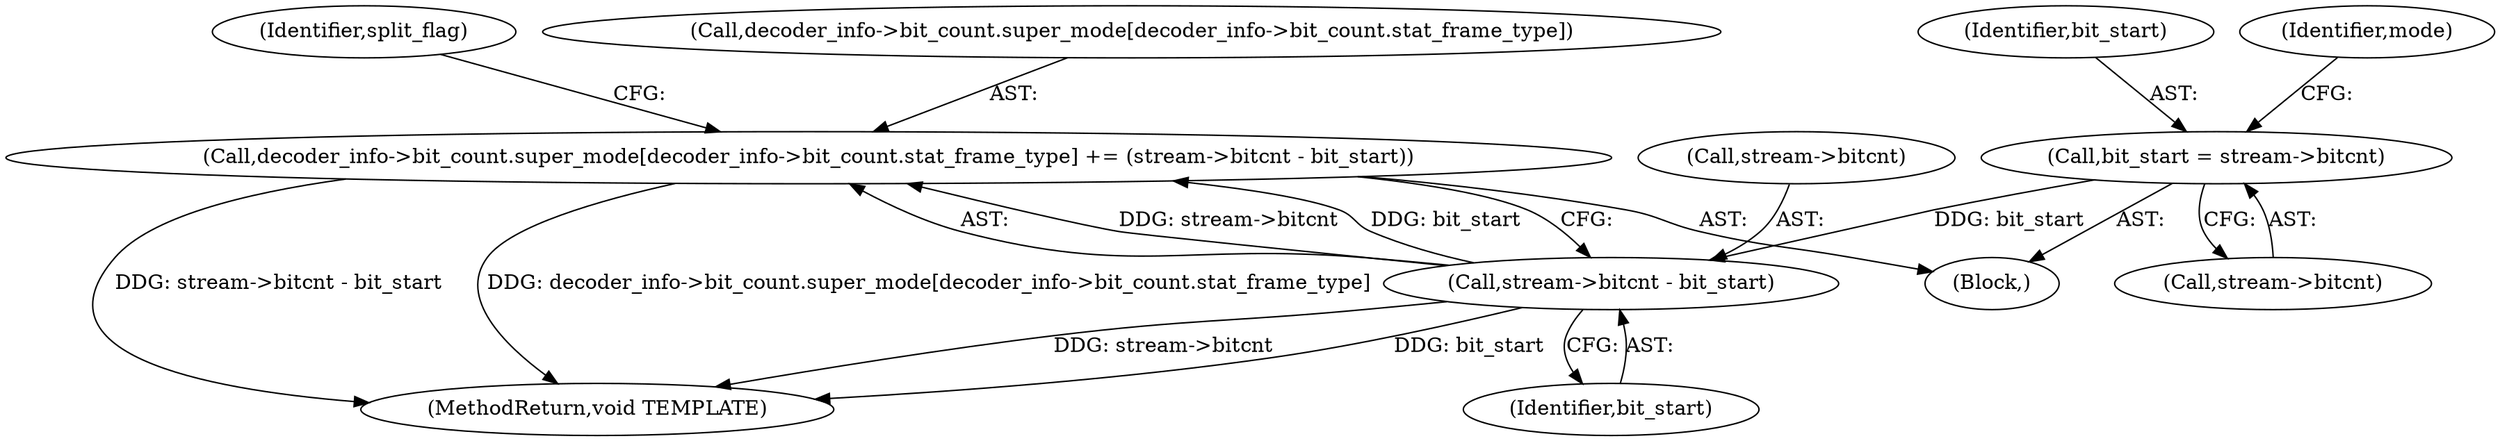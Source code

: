 digraph "0_thor_18de8f9f0762c3a542b1122589edb8af859d9813@array" {
"1000272" [label="(Call,decoder_info->bit_count.super_mode[decoder_info->bit_count.stat_frame_type] += (stream->bitcnt - bit_start))"];
"1000284" [label="(Call,stream->bitcnt - bit_start)"];
"1000172" [label="(Call,bit_start = stream->bitcnt)"];
"1000173" [label="(Identifier,bit_start)"];
"1000284" [label="(Call,stream->bitcnt - bit_start)"];
"1000288" [label="(Identifier,bit_start)"];
"1000172" [label="(Call,bit_start = stream->bitcnt)"];
"1000272" [label="(Call,decoder_info->bit_count.super_mode[decoder_info->bit_count.stat_frame_type] += (stream->bitcnt - bit_start))"];
"1000108" [label="(Block,)"];
"1000370" [label="(MethodReturn,void TEMPLATE)"];
"1000291" [label="(Identifier,split_flag)"];
"1000174" [label="(Call,stream->bitcnt)"];
"1000285" [label="(Call,stream->bitcnt)"];
"1000273" [label="(Call,decoder_info->bit_count.super_mode[decoder_info->bit_count.stat_frame_type])"];
"1000179" [label="(Identifier,mode)"];
"1000272" -> "1000108"  [label="AST: "];
"1000272" -> "1000284"  [label="CFG: "];
"1000273" -> "1000272"  [label="AST: "];
"1000284" -> "1000272"  [label="AST: "];
"1000291" -> "1000272"  [label="CFG: "];
"1000272" -> "1000370"  [label="DDG: stream->bitcnt - bit_start"];
"1000272" -> "1000370"  [label="DDG: decoder_info->bit_count.super_mode[decoder_info->bit_count.stat_frame_type]"];
"1000284" -> "1000272"  [label="DDG: stream->bitcnt"];
"1000284" -> "1000272"  [label="DDG: bit_start"];
"1000284" -> "1000288"  [label="CFG: "];
"1000285" -> "1000284"  [label="AST: "];
"1000288" -> "1000284"  [label="AST: "];
"1000284" -> "1000370"  [label="DDG: stream->bitcnt"];
"1000284" -> "1000370"  [label="DDG: bit_start"];
"1000172" -> "1000284"  [label="DDG: bit_start"];
"1000172" -> "1000108"  [label="AST: "];
"1000172" -> "1000174"  [label="CFG: "];
"1000173" -> "1000172"  [label="AST: "];
"1000174" -> "1000172"  [label="AST: "];
"1000179" -> "1000172"  [label="CFG: "];
}
